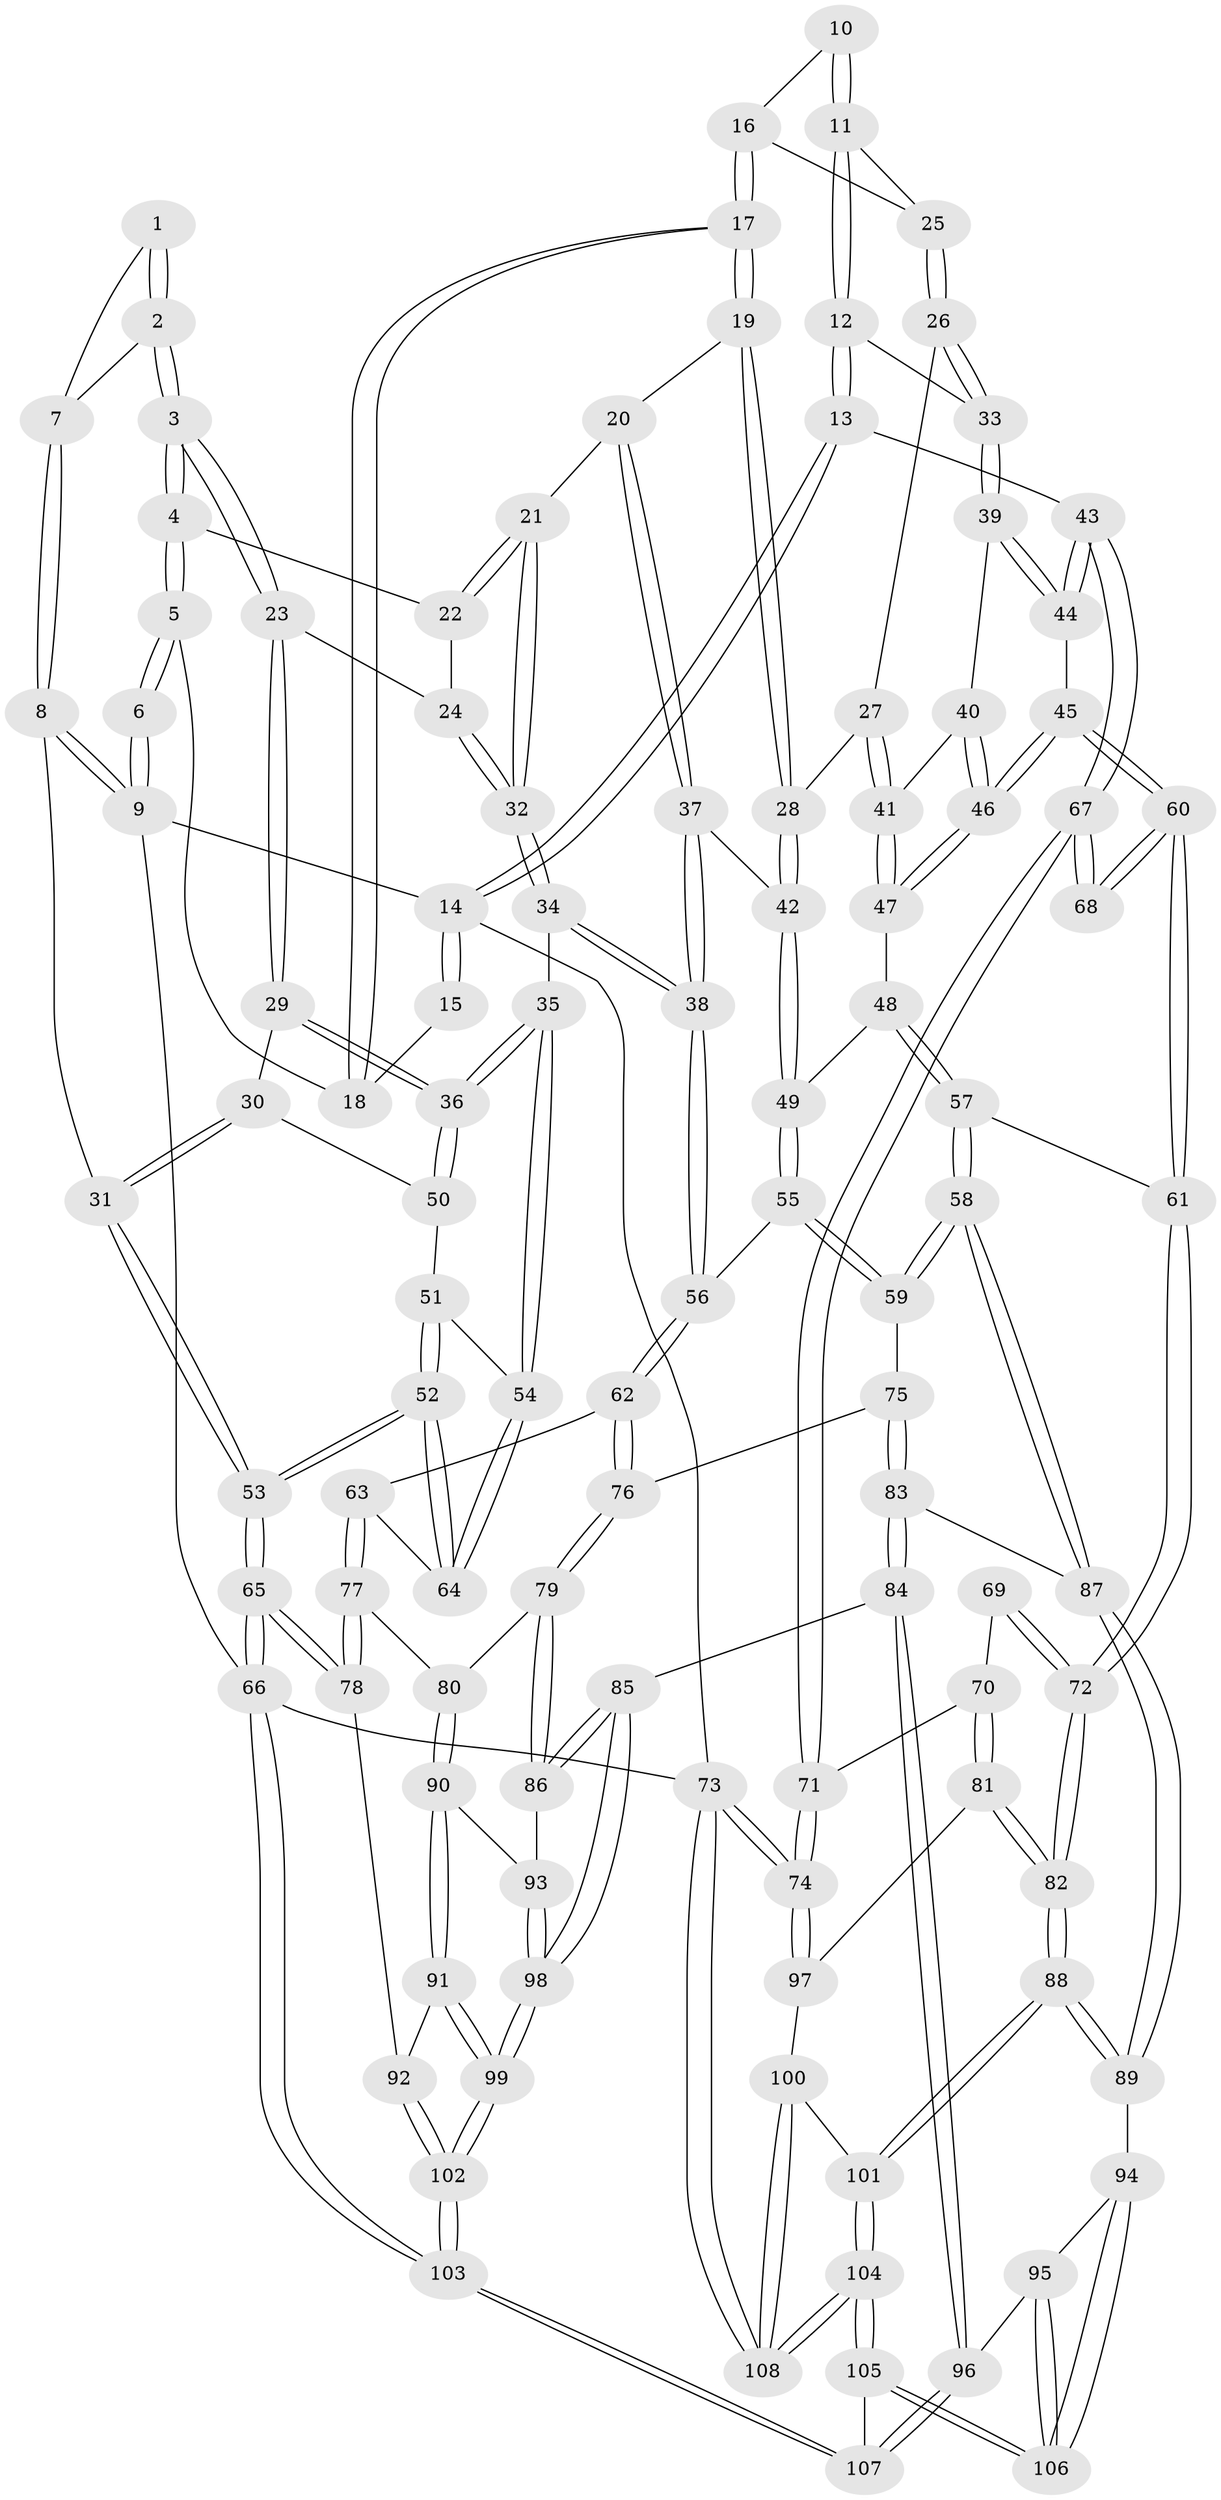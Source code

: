 // Generated by graph-tools (version 1.1) at 2025/03/03/09/25 03:03:29]
// undirected, 108 vertices, 267 edges
graph export_dot {
graph [start="1"]
  node [color=gray90,style=filled];
  1 [pos="+0.09106356441399283+0"];
  2 [pos="+0.15250338606252403+0.1650461075430468"];
  3 [pos="+0.16019869388997657+0.17493904547549896"];
  4 [pos="+0.42828891205204356+0"];
  5 [pos="+0.44028853359847286+0"];
  6 [pos="+0.02151884028566268+0"];
  7 [pos="+0.029867425297476248+0.15791466621881933"];
  8 [pos="+0+0.2030806546987583"];
  9 [pos="+0+0"];
  10 [pos="+0.7888406424810971+0"];
  11 [pos="+0.8233192695356514+0.15379953015482836"];
  12 [pos="+0.8458816213578163+0.20566558189850545"];
  13 [pos="+1+0.23604641969497267"];
  14 [pos="+1+0"];
  15 [pos="+0.7718531628536609+0"];
  16 [pos="+0.6409608194017395+0.19175462544729066"];
  17 [pos="+0.5725184111040967+0.17706664176748427"];
  18 [pos="+0.49978710729282144+0"];
  19 [pos="+0.5333693051490288+0.2771686699516687"];
  20 [pos="+0.5085694858137427+0.2757831355738747"];
  21 [pos="+0.41921534954474776+0.2635564642691705"];
  22 [pos="+0.40045173315871585+0.0568379409505575"];
  23 [pos="+0.16456696800729553+0.19027923479943726"];
  24 [pos="+0.274371706201364+0.21177237601945464"];
  25 [pos="+0.6461822318170046+0.19449231804706213"];
  26 [pos="+0.6962961680228137+0.28456667328785057"];
  27 [pos="+0.6727392484694746+0.3039822104836786"];
  28 [pos="+0.5706021449897289+0.3334288622331346"];
  29 [pos="+0.12116988640164814+0.29955458131795193"];
  30 [pos="+0+0.34429224766945377"];
  31 [pos="+0+0.3358303691546141"];
  32 [pos="+0.35087246339312755+0.3113965234007157"];
  33 [pos="+0.8185232200283017+0.26628257328074606"];
  34 [pos="+0.3024778153246812+0.4528205406738698"];
  35 [pos="+0.302360668040759+0.4528163330803974"];
  36 [pos="+0.2608574323739727+0.434173499754861"];
  37 [pos="+0.4083528975948427+0.44682657398465553"];
  38 [pos="+0.3227248158999554+0.4696826335422228"];
  39 [pos="+0.8233742502909289+0.3016081892815827"];
  40 [pos="+0.7832766535230925+0.3575793651926516"];
  41 [pos="+0.7127270596704609+0.4082692487660863"];
  42 [pos="+0.5662752509509338+0.41647116360397946"];
  43 [pos="+1+0.42954354533278194"];
  44 [pos="+0.8839175137220494+0.3830483953060529"];
  45 [pos="+0.8200023660606646+0.5495154002523617"];
  46 [pos="+0.8009095546938875+0.5393649378680199"];
  47 [pos="+0.6686805363830363+0.49542966577016784"];
  48 [pos="+0.6610618560305425+0.49648182776545885"];
  49 [pos="+0.612465006590483+0.47591376734279567"];
  50 [pos="+0.09178241509524447+0.48086331471150867"];
  51 [pos="+0.08862559428134864+0.49168573711492575"];
  52 [pos="+0+0.6230755076199036"];
  53 [pos="+0+0.6546275932043362"];
  54 [pos="+0.14870909542567842+0.6061878322583085"];
  55 [pos="+0.489788654341247+0.5921985582680566"];
  56 [pos="+0.36588293219040047+0.5685441682907006"];
  57 [pos="+0.6224648350945372+0.6939346144154899"];
  58 [pos="+0.5982479256489122+0.7226376239827096"];
  59 [pos="+0.5645638493232225+0.6923356422317022"];
  60 [pos="+0.8278078395309496+0.5600368250415044"];
  61 [pos="+0.797164565477979+0.6475107572830132"];
  62 [pos="+0.3527653145340834+0.6250295598991494"];
  63 [pos="+0.14614550559190156+0.6590062168139191"];
  64 [pos="+0.13254763987101995+0.637224281626243"];
  65 [pos="+0+0.8173167500214024"];
  66 [pos="+0+1"];
  67 [pos="+1+0.496725996431518"];
  68 [pos="+0.8712919626611647+0.565238645988961"];
  69 [pos="+0.9199519234109163+0.6550634489595835"];
  70 [pos="+0.9701844597784626+0.6996675963124416"];
  71 [pos="+1+0.6291446989294066"];
  72 [pos="+0.8372507960519151+0.8024793681613798"];
  73 [pos="+1+1"];
  74 [pos="+1+0.815596917236011"];
  75 [pos="+0.3810083418073895+0.6973745219233359"];
  76 [pos="+0.351675334021031+0.6581498396991042"];
  77 [pos="+0.160922307759563+0.7064658068504059"];
  78 [pos="+0.05913810439876732+0.8248875275296861"];
  79 [pos="+0.2690272567142807+0.7365864080949032"];
  80 [pos="+0.20824492280665932+0.7354831860768354"];
  81 [pos="+0.8851450521687211+0.8094865425984318"];
  82 [pos="+0.8377600858922813+0.8058105781624959"];
  83 [pos="+0.4217229325904269+0.7921165388698702"];
  84 [pos="+0.3895732697368143+0.8722086966349465"];
  85 [pos="+0.34827667424792297+0.8722014531050707"];
  86 [pos="+0.287242745106279+0.790026631673473"];
  87 [pos="+0.59775670449131+0.742637077563747"];
  88 [pos="+0.7457256416296544+0.8786802254789928"];
  89 [pos="+0.6328868674286663+0.8147196077439917"];
  90 [pos="+0.1941819504597823+0.8324341515705173"];
  91 [pos="+0.15674612922799122+0.8517204727972226"];
  92 [pos="+0.08643496778657875+0.8430870250378946"];
  93 [pos="+0.21260877539492234+0.8394528676737404"];
  94 [pos="+0.5763776275184886+0.8678636763258346"];
  95 [pos="+0.4882897167341146+0.8985883179845836"];
  96 [pos="+0.3978782725278286+0.8819315105187556"];
  97 [pos="+0.9191686294536479+0.8278640885968416"];
  98 [pos="+0.2856942829455958+0.908143633350455"];
  99 [pos="+0.22373350515298118+0.9945932907324595"];
  100 [pos="+0.9565727801913817+0.9508571723318159"];
  101 [pos="+0.749909562412735+0.9412616290047714"];
  102 [pos="+0.17244463179875852+1"];
  103 [pos="+0.14815210656933978+1"];
  104 [pos="+0.7286926654460162+1"];
  105 [pos="+0.5664255960291139+1"];
  106 [pos="+0.5558474111443311+1"];
  107 [pos="+0.4280848656497679+1"];
  108 [pos="+1+1"];
  1 -- 2;
  1 -- 2;
  1 -- 7;
  2 -- 3;
  2 -- 3;
  2 -- 7;
  3 -- 4;
  3 -- 4;
  3 -- 23;
  3 -- 23;
  4 -- 5;
  4 -- 5;
  4 -- 22;
  5 -- 6;
  5 -- 6;
  5 -- 18;
  6 -- 9;
  6 -- 9;
  7 -- 8;
  7 -- 8;
  8 -- 9;
  8 -- 9;
  8 -- 31;
  9 -- 14;
  9 -- 66;
  10 -- 11;
  10 -- 11;
  10 -- 16;
  11 -- 12;
  11 -- 12;
  11 -- 25;
  12 -- 13;
  12 -- 13;
  12 -- 33;
  13 -- 14;
  13 -- 14;
  13 -- 43;
  14 -- 15;
  14 -- 15;
  14 -- 73;
  15 -- 18;
  16 -- 17;
  16 -- 17;
  16 -- 25;
  17 -- 18;
  17 -- 18;
  17 -- 19;
  17 -- 19;
  19 -- 20;
  19 -- 28;
  19 -- 28;
  20 -- 21;
  20 -- 37;
  20 -- 37;
  21 -- 22;
  21 -- 22;
  21 -- 32;
  21 -- 32;
  22 -- 24;
  23 -- 24;
  23 -- 29;
  23 -- 29;
  24 -- 32;
  24 -- 32;
  25 -- 26;
  25 -- 26;
  26 -- 27;
  26 -- 33;
  26 -- 33;
  27 -- 28;
  27 -- 41;
  27 -- 41;
  28 -- 42;
  28 -- 42;
  29 -- 30;
  29 -- 36;
  29 -- 36;
  30 -- 31;
  30 -- 31;
  30 -- 50;
  31 -- 53;
  31 -- 53;
  32 -- 34;
  32 -- 34;
  33 -- 39;
  33 -- 39;
  34 -- 35;
  34 -- 38;
  34 -- 38;
  35 -- 36;
  35 -- 36;
  35 -- 54;
  35 -- 54;
  36 -- 50;
  36 -- 50;
  37 -- 38;
  37 -- 38;
  37 -- 42;
  38 -- 56;
  38 -- 56;
  39 -- 40;
  39 -- 44;
  39 -- 44;
  40 -- 41;
  40 -- 46;
  40 -- 46;
  41 -- 47;
  41 -- 47;
  42 -- 49;
  42 -- 49;
  43 -- 44;
  43 -- 44;
  43 -- 67;
  43 -- 67;
  44 -- 45;
  45 -- 46;
  45 -- 46;
  45 -- 60;
  45 -- 60;
  46 -- 47;
  46 -- 47;
  47 -- 48;
  48 -- 49;
  48 -- 57;
  48 -- 57;
  49 -- 55;
  49 -- 55;
  50 -- 51;
  51 -- 52;
  51 -- 52;
  51 -- 54;
  52 -- 53;
  52 -- 53;
  52 -- 64;
  52 -- 64;
  53 -- 65;
  53 -- 65;
  54 -- 64;
  54 -- 64;
  55 -- 56;
  55 -- 59;
  55 -- 59;
  56 -- 62;
  56 -- 62;
  57 -- 58;
  57 -- 58;
  57 -- 61;
  58 -- 59;
  58 -- 59;
  58 -- 87;
  58 -- 87;
  59 -- 75;
  60 -- 61;
  60 -- 61;
  60 -- 68;
  60 -- 68;
  61 -- 72;
  61 -- 72;
  62 -- 63;
  62 -- 76;
  62 -- 76;
  63 -- 64;
  63 -- 77;
  63 -- 77;
  65 -- 66;
  65 -- 66;
  65 -- 78;
  65 -- 78;
  66 -- 103;
  66 -- 103;
  66 -- 73;
  67 -- 68;
  67 -- 68;
  67 -- 71;
  67 -- 71;
  69 -- 70;
  69 -- 72;
  69 -- 72;
  70 -- 71;
  70 -- 81;
  70 -- 81;
  71 -- 74;
  71 -- 74;
  72 -- 82;
  72 -- 82;
  73 -- 74;
  73 -- 74;
  73 -- 108;
  73 -- 108;
  74 -- 97;
  74 -- 97;
  75 -- 76;
  75 -- 83;
  75 -- 83;
  76 -- 79;
  76 -- 79;
  77 -- 78;
  77 -- 78;
  77 -- 80;
  78 -- 92;
  79 -- 80;
  79 -- 86;
  79 -- 86;
  80 -- 90;
  80 -- 90;
  81 -- 82;
  81 -- 82;
  81 -- 97;
  82 -- 88;
  82 -- 88;
  83 -- 84;
  83 -- 84;
  83 -- 87;
  84 -- 85;
  84 -- 96;
  84 -- 96;
  85 -- 86;
  85 -- 86;
  85 -- 98;
  85 -- 98;
  86 -- 93;
  87 -- 89;
  87 -- 89;
  88 -- 89;
  88 -- 89;
  88 -- 101;
  88 -- 101;
  89 -- 94;
  90 -- 91;
  90 -- 91;
  90 -- 93;
  91 -- 92;
  91 -- 99;
  91 -- 99;
  92 -- 102;
  92 -- 102;
  93 -- 98;
  93 -- 98;
  94 -- 95;
  94 -- 106;
  94 -- 106;
  95 -- 96;
  95 -- 106;
  95 -- 106;
  96 -- 107;
  96 -- 107;
  97 -- 100;
  98 -- 99;
  98 -- 99;
  99 -- 102;
  99 -- 102;
  100 -- 101;
  100 -- 108;
  100 -- 108;
  101 -- 104;
  101 -- 104;
  102 -- 103;
  102 -- 103;
  103 -- 107;
  103 -- 107;
  104 -- 105;
  104 -- 105;
  104 -- 108;
  104 -- 108;
  105 -- 106;
  105 -- 106;
  105 -- 107;
}
